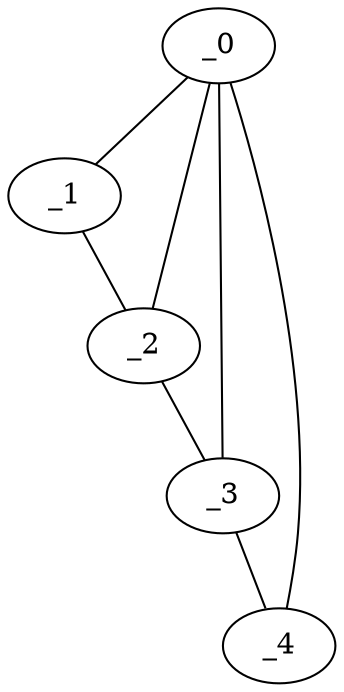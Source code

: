 graph "obj83__175.gxl" {
	_0	 [x=58,
		y=6];
	_1	 [x=71,
		y=3];
	_0 -- _1	 [valence=1];
	_2	 [x=76,
		y=12];
	_0 -- _2	 [valence=2];
	_3	 [x=79,
		y=26];
	_0 -- _3	 [valence=1];
	_4	 [x=82,
		y=66];
	_0 -- _4	 [valence=1];
	_1 -- _2	 [valence=1];
	_2 -- _3	 [valence=1];
	_3 -- _4	 [valence=1];
}
